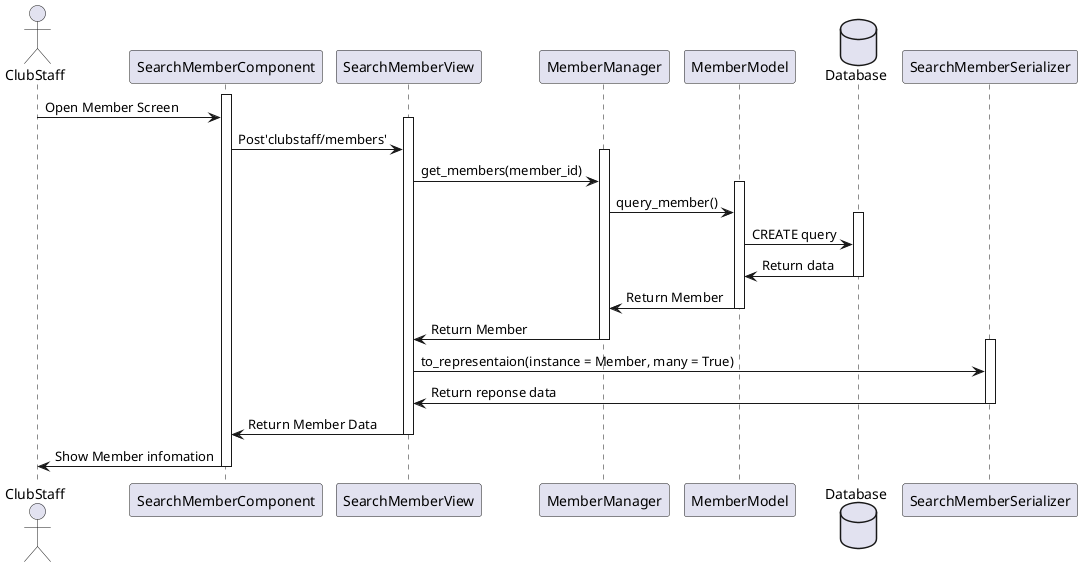@startuml
actor ClubStaff
activate SearchMemberComponent
ClubStaff -> SearchMemberComponent: Open Member Screen
activate SearchMemberView
SearchMemberComponent -> SearchMemberView: Post'clubstaff/members'
activate MemberManager
SearchMemberView -> MemberManager: get_members(member_id)
activate MemberModel
MemberManager -> MemberModel: query_member()
database Database
activate Database
MemberModel -> Database: CREATE query
Database -> MemberModel: Return data
deactivate Database
MemberModel -> MemberManager: Return Member
deactivate MemberModel
MemberManager -> SearchMemberView: Return Member
deactivate MemberManager
activate SearchMemberSerializer
SearchMemberView -> SearchMemberSerializer: to_representaion(instance = Member, many = True)
SearchMemberSerializer -> SearchMemberView: Return reponse data
deactivate SearchMemberSerializer
SearchMemberView -> SearchMemberComponent: Return Member Data
deactivate SearchMemberView
SearchMemberComponent -> ClubStaff: Show Member infomation
deactivate SearchMemberComponent
@enduml